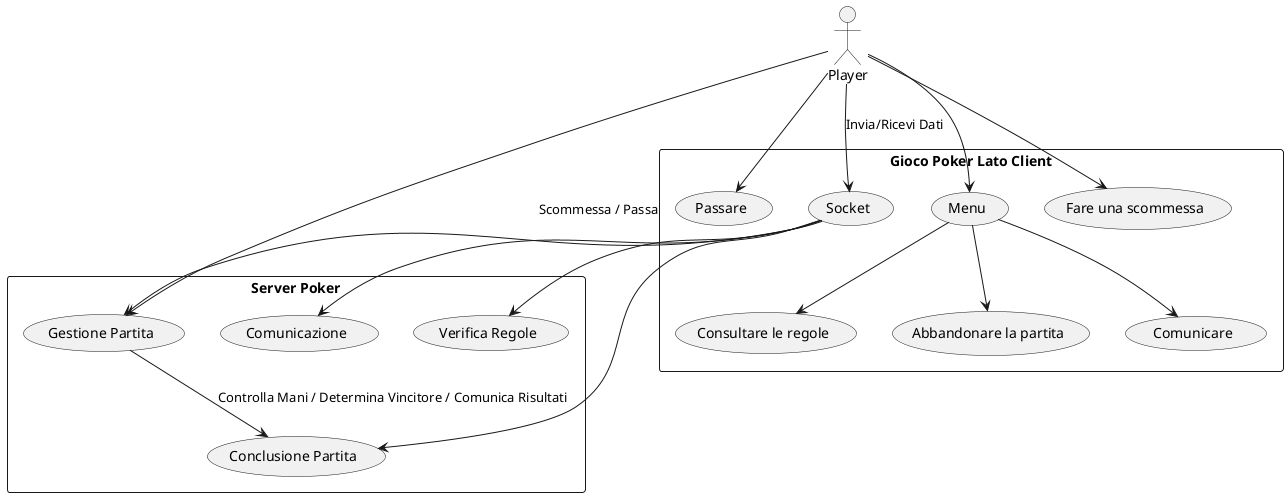 @startuml USECASE_DIAGRAM

!define SOCKET class

actor Player as P

rectangle "Gioco Poker Lato Client" {
  usecase "Fare una scommessa" as Bet
  usecase "Passare" as Fold
  usecase "Menu" as Menu
  usecase "Abbandonare la partita" as Quit
  usecase "Comunicare" as Communication
  usecase "Consultare le regole" as Rules

  P --> Bet
  P --> Fold
  P --> Menu

  Menu --> Rules
  Menu --> Communication
  Menu --> Quit

  [P] --> (Socket) : Invia/Ricevi Dati
}

rectangle "Server Poker" {
  usecase "Gestione Partita" as ManageGame
  usecase "Verifica Regole" as CheckRules
  usecase "Comunicazione" as ServerCommunication
  usecase "Conclusione Partita" as EndGame

  [Socket] --> ManageGame
  [Socket] --> CheckRules
  [Socket] --> ServerCommunication
  [Socket] --> EndGame
}

P --> ManageGame : Scommessa / Passa
ManageGame --> EndGame : Controlla Mani / Determina Vincitore / Comunica Risultati

@enduml

